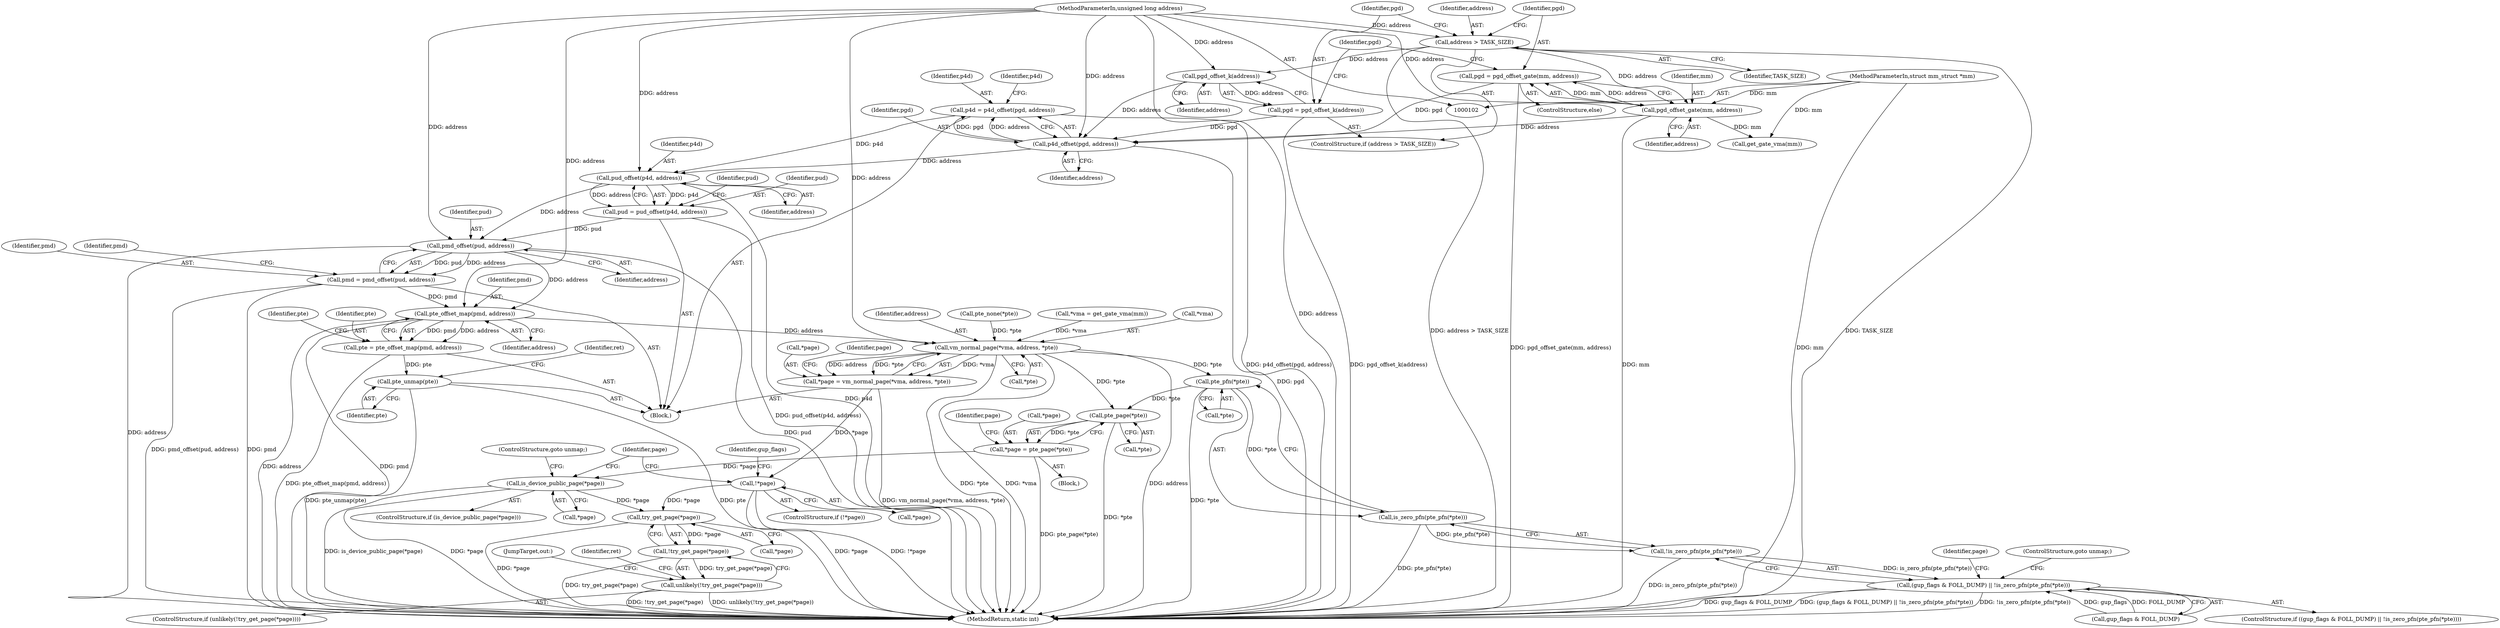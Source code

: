 digraph "0_linux_6b3a707736301c2128ca85ce85fb13f60b5e350a_6@pointer" {
"1000155" [label="(Call,pud_offset(p4d, address))"];
"1000144" [label="(Call,p4d = p4d_offset(pgd, address))"];
"1000146" [label="(Call,p4d_offset(pgd, address))"];
"1000135" [label="(Call,pgd = pgd_offset_gate(mm, address))"];
"1000137" [label="(Call,pgd_offset_gate(mm, address))"];
"1000103" [label="(MethodParameterIn,struct mm_struct *mm)"];
"1000127" [label="(Call,address > TASK_SIZE)"];
"1000104" [label="(MethodParameterIn,unsigned long address)"];
"1000130" [label="(Call,pgd = pgd_offset_k(address))"];
"1000132" [label="(Call,pgd_offset_k(address))"];
"1000153" [label="(Call,pud = pud_offset(p4d, address))"];
"1000164" [label="(Call,pmd_offset(pud, address))"];
"1000162" [label="(Call,pmd = pmd_offset(pud, address))"];
"1000181" [label="(Call,pte_offset_map(pmd, address))"];
"1000179" [label="(Call,pte = pte_offset_map(pmd, address))"];
"1000251" [label="(Call,pte_unmap(pte))"];
"1000201" [label="(Call,vm_normal_page(*vma, address, *pte))"];
"1000198" [label="(Call,*page = vm_normal_page(*vma, address, *pte))"];
"1000208" [label="(Call,!*page)"];
"1000237" [label="(Call,try_get_page(*page))"];
"1000236" [label="(Call,!try_get_page(*page))"];
"1000235" [label="(Call,unlikely(!try_get_page(*page)))"];
"1000219" [label="(Call,pte_pfn(*pte))"];
"1000218" [label="(Call,is_zero_pfn(pte_pfn(*pte)))"];
"1000217" [label="(Call,!is_zero_pfn(pte_pfn(*pte)))"];
"1000213" [label="(Call,(gup_flags & FOLL_DUMP) || !is_zero_pfn(pte_pfn(*pte)))"];
"1000226" [label="(Call,pte_page(*pte))"];
"1000223" [label="(Call,*page = pte_page(*pte))"];
"1000230" [label="(Call,is_device_public_page(*page))"];
"1000143" [label="(Identifier,pgd)"];
"1000180" [label="(Identifier,pte)"];
"1000161" [label="(Identifier,pud)"];
"1000133" [label="(Identifier,address)"];
"1000210" [label="(Identifier,page)"];
"1000235" [label="(Call,unlikely(!try_get_page(*page)))"];
"1000233" [label="(ControlStructure,goto unmap;)"];
"1000183" [label="(Identifier,address)"];
"1000254" [label="(Identifier,ret)"];
"1000246" [label="(JumpTarget,out:)"];
"1000134" [label="(ControlStructure,else)"];
"1000213" [label="(Call,(gup_flags & FOLL_DUMP) || !is_zero_pfn(pte_pfn(*pte)))"];
"1000212" [label="(ControlStructure,if ((gup_flags & FOLL_DUMP) || !is_zero_pfn(pte_pfn(*pte))))"];
"1000209" [label="(Call,*page)"];
"1000220" [label="(Call,*pte)"];
"1000242" [label="(Identifier,ret)"];
"1000234" [label="(ControlStructure,if (unlikely(!try_get_page(*page))))"];
"1000187" [label="(Identifier,pte)"];
"1000127" [label="(Call,address > TASK_SIZE)"];
"1000214" [label="(Call,gup_flags & FOLL_DUMP)"];
"1000155" [label="(Call,pud_offset(p4d, address))"];
"1000162" [label="(Call,pmd = pmd_offset(pud, address))"];
"1000208" [label="(Call,!*page)"];
"1000181" [label="(Call,pte_offset_map(pmd, address))"];
"1000217" [label="(Call,!is_zero_pfn(pte_pfn(*pte)))"];
"1000128" [label="(Identifier,address)"];
"1000136" [label="(Identifier,pgd)"];
"1000131" [label="(Identifier,pgd)"];
"1000135" [label="(Call,pgd = pgd_offset_gate(mm, address))"];
"1000165" [label="(Identifier,pud)"];
"1000156" [label="(Identifier,p4d)"];
"1000104" [label="(MethodParameterIn,unsigned long address)"];
"1000198" [label="(Call,*page = vm_normal_page(*vma, address, *pte))"];
"1000239" [label="(Identifier,page)"];
"1000145" [label="(Identifier,p4d)"];
"1000126" [label="(ControlStructure,if (address > TASK_SIZE))"];
"1000232" [label="(Identifier,page)"];
"1000148" [label="(Identifier,address)"];
"1000164" [label="(Call,pmd_offset(pud, address))"];
"1000227" [label="(Call,*pte)"];
"1000236" [label="(Call,!try_get_page(*page))"];
"1000154" [label="(Identifier,pud)"];
"1000230" [label="(Call,is_device_public_page(*page))"];
"1000251" [label="(Call,pte_unmap(pte))"];
"1000231" [label="(Call,*page)"];
"1000166" [label="(Identifier,address)"];
"1000144" [label="(Call,p4d = p4d_offset(pgd, address))"];
"1000130" [label="(Call,pgd = pgd_offset_k(address))"];
"1000204" [label="(Identifier,address)"];
"1000185" [label="(Call,pte_none(*pte))"];
"1000229" [label="(ControlStructure,if (is_device_public_page(*page)))"];
"1000182" [label="(Identifier,pmd)"];
"1000223" [label="(Call,*page = pte_page(*pte))"];
"1000189" [label="(Call,*vma = get_gate_vma(mm))"];
"1000147" [label="(Identifier,pgd)"];
"1000192" [label="(Call,get_gate_vma(mm))"];
"1000238" [label="(Call,*page)"];
"1000199" [label="(Call,*page)"];
"1000237" [label="(Call,try_get_page(*page))"];
"1000202" [label="(Call,*vma)"];
"1000219" [label="(Call,pte_pfn(*pte))"];
"1000224" [label="(Call,*page)"];
"1000201" [label="(Call,vm_normal_page(*vma, address, *pte))"];
"1000211" [label="(Block,)"];
"1000132" [label="(Call,pgd_offset_k(address))"];
"1000226" [label="(Call,pte_page(*pte))"];
"1000222" [label="(ControlStructure,goto unmap;)"];
"1000205" [label="(Call,*pte)"];
"1000139" [label="(Identifier,address)"];
"1000153" [label="(Call,pud = pud_offset(p4d, address))"];
"1000103" [label="(MethodParameterIn,struct mm_struct *mm)"];
"1000215" [label="(Identifier,gup_flags)"];
"1000137" [label="(Call,pgd_offset_gate(mm, address))"];
"1000171" [label="(Identifier,pmd)"];
"1000157" [label="(Identifier,address)"];
"1000225" [label="(Identifier,page)"];
"1000207" [label="(ControlStructure,if (!*page))"];
"1000179" [label="(Call,pte = pte_offset_map(pmd, address))"];
"1000138" [label="(Identifier,mm)"];
"1000152" [label="(Identifier,p4d)"];
"1000108" [label="(Block,)"];
"1000129" [label="(Identifier,TASK_SIZE)"];
"1000146" [label="(Call,p4d_offset(pgd, address))"];
"1000163" [label="(Identifier,pmd)"];
"1000218" [label="(Call,is_zero_pfn(pte_pfn(*pte)))"];
"1000252" [label="(Identifier,pte)"];
"1000255" [label="(MethodReturn,static int)"];
"1000155" -> "1000153"  [label="AST: "];
"1000155" -> "1000157"  [label="CFG: "];
"1000156" -> "1000155"  [label="AST: "];
"1000157" -> "1000155"  [label="AST: "];
"1000153" -> "1000155"  [label="CFG: "];
"1000155" -> "1000255"  [label="DDG: p4d"];
"1000155" -> "1000153"  [label="DDG: p4d"];
"1000155" -> "1000153"  [label="DDG: address"];
"1000144" -> "1000155"  [label="DDG: p4d"];
"1000146" -> "1000155"  [label="DDG: address"];
"1000104" -> "1000155"  [label="DDG: address"];
"1000155" -> "1000164"  [label="DDG: address"];
"1000144" -> "1000108"  [label="AST: "];
"1000144" -> "1000146"  [label="CFG: "];
"1000145" -> "1000144"  [label="AST: "];
"1000146" -> "1000144"  [label="AST: "];
"1000152" -> "1000144"  [label="CFG: "];
"1000144" -> "1000255"  [label="DDG: p4d_offset(pgd, address)"];
"1000146" -> "1000144"  [label="DDG: pgd"];
"1000146" -> "1000144"  [label="DDG: address"];
"1000146" -> "1000148"  [label="CFG: "];
"1000147" -> "1000146"  [label="AST: "];
"1000148" -> "1000146"  [label="AST: "];
"1000146" -> "1000255"  [label="DDG: pgd"];
"1000135" -> "1000146"  [label="DDG: pgd"];
"1000130" -> "1000146"  [label="DDG: pgd"];
"1000137" -> "1000146"  [label="DDG: address"];
"1000132" -> "1000146"  [label="DDG: address"];
"1000104" -> "1000146"  [label="DDG: address"];
"1000135" -> "1000134"  [label="AST: "];
"1000135" -> "1000137"  [label="CFG: "];
"1000136" -> "1000135"  [label="AST: "];
"1000137" -> "1000135"  [label="AST: "];
"1000143" -> "1000135"  [label="CFG: "];
"1000135" -> "1000255"  [label="DDG: pgd_offset_gate(mm, address)"];
"1000137" -> "1000135"  [label="DDG: mm"];
"1000137" -> "1000135"  [label="DDG: address"];
"1000137" -> "1000139"  [label="CFG: "];
"1000138" -> "1000137"  [label="AST: "];
"1000139" -> "1000137"  [label="AST: "];
"1000137" -> "1000255"  [label="DDG: mm"];
"1000103" -> "1000137"  [label="DDG: mm"];
"1000127" -> "1000137"  [label="DDG: address"];
"1000104" -> "1000137"  [label="DDG: address"];
"1000137" -> "1000192"  [label="DDG: mm"];
"1000103" -> "1000102"  [label="AST: "];
"1000103" -> "1000255"  [label="DDG: mm"];
"1000103" -> "1000192"  [label="DDG: mm"];
"1000127" -> "1000126"  [label="AST: "];
"1000127" -> "1000129"  [label="CFG: "];
"1000128" -> "1000127"  [label="AST: "];
"1000129" -> "1000127"  [label="AST: "];
"1000131" -> "1000127"  [label="CFG: "];
"1000136" -> "1000127"  [label="CFG: "];
"1000127" -> "1000255"  [label="DDG: TASK_SIZE"];
"1000127" -> "1000255"  [label="DDG: address > TASK_SIZE"];
"1000104" -> "1000127"  [label="DDG: address"];
"1000127" -> "1000132"  [label="DDG: address"];
"1000104" -> "1000102"  [label="AST: "];
"1000104" -> "1000255"  [label="DDG: address"];
"1000104" -> "1000132"  [label="DDG: address"];
"1000104" -> "1000164"  [label="DDG: address"];
"1000104" -> "1000181"  [label="DDG: address"];
"1000104" -> "1000201"  [label="DDG: address"];
"1000130" -> "1000126"  [label="AST: "];
"1000130" -> "1000132"  [label="CFG: "];
"1000131" -> "1000130"  [label="AST: "];
"1000132" -> "1000130"  [label="AST: "];
"1000143" -> "1000130"  [label="CFG: "];
"1000130" -> "1000255"  [label="DDG: pgd_offset_k(address)"];
"1000132" -> "1000130"  [label="DDG: address"];
"1000132" -> "1000133"  [label="CFG: "];
"1000133" -> "1000132"  [label="AST: "];
"1000153" -> "1000108"  [label="AST: "];
"1000154" -> "1000153"  [label="AST: "];
"1000161" -> "1000153"  [label="CFG: "];
"1000153" -> "1000255"  [label="DDG: pud_offset(p4d, address)"];
"1000153" -> "1000164"  [label="DDG: pud"];
"1000164" -> "1000162"  [label="AST: "];
"1000164" -> "1000166"  [label="CFG: "];
"1000165" -> "1000164"  [label="AST: "];
"1000166" -> "1000164"  [label="AST: "];
"1000162" -> "1000164"  [label="CFG: "];
"1000164" -> "1000255"  [label="DDG: address"];
"1000164" -> "1000255"  [label="DDG: pud"];
"1000164" -> "1000162"  [label="DDG: pud"];
"1000164" -> "1000162"  [label="DDG: address"];
"1000164" -> "1000181"  [label="DDG: address"];
"1000162" -> "1000108"  [label="AST: "];
"1000163" -> "1000162"  [label="AST: "];
"1000171" -> "1000162"  [label="CFG: "];
"1000162" -> "1000255"  [label="DDG: pmd_offset(pud, address)"];
"1000162" -> "1000255"  [label="DDG: pmd"];
"1000162" -> "1000181"  [label="DDG: pmd"];
"1000181" -> "1000179"  [label="AST: "];
"1000181" -> "1000183"  [label="CFG: "];
"1000182" -> "1000181"  [label="AST: "];
"1000183" -> "1000181"  [label="AST: "];
"1000179" -> "1000181"  [label="CFG: "];
"1000181" -> "1000255"  [label="DDG: pmd"];
"1000181" -> "1000255"  [label="DDG: address"];
"1000181" -> "1000179"  [label="DDG: pmd"];
"1000181" -> "1000179"  [label="DDG: address"];
"1000181" -> "1000201"  [label="DDG: address"];
"1000179" -> "1000108"  [label="AST: "];
"1000180" -> "1000179"  [label="AST: "];
"1000187" -> "1000179"  [label="CFG: "];
"1000179" -> "1000255"  [label="DDG: pte_offset_map(pmd, address)"];
"1000179" -> "1000251"  [label="DDG: pte"];
"1000251" -> "1000108"  [label="AST: "];
"1000251" -> "1000252"  [label="CFG: "];
"1000252" -> "1000251"  [label="AST: "];
"1000254" -> "1000251"  [label="CFG: "];
"1000251" -> "1000255"  [label="DDG: pte_unmap(pte)"];
"1000251" -> "1000255"  [label="DDG: pte"];
"1000201" -> "1000198"  [label="AST: "];
"1000201" -> "1000205"  [label="CFG: "];
"1000202" -> "1000201"  [label="AST: "];
"1000204" -> "1000201"  [label="AST: "];
"1000205" -> "1000201"  [label="AST: "];
"1000198" -> "1000201"  [label="CFG: "];
"1000201" -> "1000255"  [label="DDG: *pte"];
"1000201" -> "1000255"  [label="DDG: *vma"];
"1000201" -> "1000255"  [label="DDG: address"];
"1000201" -> "1000198"  [label="DDG: *vma"];
"1000201" -> "1000198"  [label="DDG: address"];
"1000201" -> "1000198"  [label="DDG: *pte"];
"1000189" -> "1000201"  [label="DDG: *vma"];
"1000185" -> "1000201"  [label="DDG: *pte"];
"1000201" -> "1000219"  [label="DDG: *pte"];
"1000201" -> "1000226"  [label="DDG: *pte"];
"1000198" -> "1000108"  [label="AST: "];
"1000199" -> "1000198"  [label="AST: "];
"1000210" -> "1000198"  [label="CFG: "];
"1000198" -> "1000255"  [label="DDG: vm_normal_page(*vma, address, *pte)"];
"1000198" -> "1000208"  [label="DDG: *page"];
"1000208" -> "1000207"  [label="AST: "];
"1000208" -> "1000209"  [label="CFG: "];
"1000209" -> "1000208"  [label="AST: "];
"1000215" -> "1000208"  [label="CFG: "];
"1000239" -> "1000208"  [label="CFG: "];
"1000208" -> "1000255"  [label="DDG: *page"];
"1000208" -> "1000255"  [label="DDG: !*page"];
"1000208" -> "1000237"  [label="DDG: *page"];
"1000237" -> "1000236"  [label="AST: "];
"1000237" -> "1000238"  [label="CFG: "];
"1000238" -> "1000237"  [label="AST: "];
"1000236" -> "1000237"  [label="CFG: "];
"1000237" -> "1000255"  [label="DDG: *page"];
"1000237" -> "1000236"  [label="DDG: *page"];
"1000230" -> "1000237"  [label="DDG: *page"];
"1000236" -> "1000235"  [label="AST: "];
"1000235" -> "1000236"  [label="CFG: "];
"1000236" -> "1000255"  [label="DDG: try_get_page(*page)"];
"1000236" -> "1000235"  [label="DDG: try_get_page(*page)"];
"1000235" -> "1000234"  [label="AST: "];
"1000242" -> "1000235"  [label="CFG: "];
"1000246" -> "1000235"  [label="CFG: "];
"1000235" -> "1000255"  [label="DDG: !try_get_page(*page)"];
"1000235" -> "1000255"  [label="DDG: unlikely(!try_get_page(*page))"];
"1000219" -> "1000218"  [label="AST: "];
"1000219" -> "1000220"  [label="CFG: "];
"1000220" -> "1000219"  [label="AST: "];
"1000218" -> "1000219"  [label="CFG: "];
"1000219" -> "1000255"  [label="DDG: *pte"];
"1000219" -> "1000218"  [label="DDG: *pte"];
"1000219" -> "1000226"  [label="DDG: *pte"];
"1000218" -> "1000217"  [label="AST: "];
"1000217" -> "1000218"  [label="CFG: "];
"1000218" -> "1000255"  [label="DDG: pte_pfn(*pte)"];
"1000218" -> "1000217"  [label="DDG: pte_pfn(*pte)"];
"1000217" -> "1000213"  [label="AST: "];
"1000213" -> "1000217"  [label="CFG: "];
"1000217" -> "1000255"  [label="DDG: is_zero_pfn(pte_pfn(*pte))"];
"1000217" -> "1000213"  [label="DDG: is_zero_pfn(pte_pfn(*pte))"];
"1000213" -> "1000212"  [label="AST: "];
"1000213" -> "1000214"  [label="CFG: "];
"1000214" -> "1000213"  [label="AST: "];
"1000222" -> "1000213"  [label="CFG: "];
"1000225" -> "1000213"  [label="CFG: "];
"1000213" -> "1000255"  [label="DDG: !is_zero_pfn(pte_pfn(*pte))"];
"1000213" -> "1000255"  [label="DDG: gup_flags & FOLL_DUMP"];
"1000213" -> "1000255"  [label="DDG: (gup_flags & FOLL_DUMP) || !is_zero_pfn(pte_pfn(*pte))"];
"1000214" -> "1000213"  [label="DDG: gup_flags"];
"1000214" -> "1000213"  [label="DDG: FOLL_DUMP"];
"1000226" -> "1000223"  [label="AST: "];
"1000226" -> "1000227"  [label="CFG: "];
"1000227" -> "1000226"  [label="AST: "];
"1000223" -> "1000226"  [label="CFG: "];
"1000226" -> "1000255"  [label="DDG: *pte"];
"1000226" -> "1000223"  [label="DDG: *pte"];
"1000223" -> "1000211"  [label="AST: "];
"1000224" -> "1000223"  [label="AST: "];
"1000232" -> "1000223"  [label="CFG: "];
"1000223" -> "1000255"  [label="DDG: pte_page(*pte)"];
"1000223" -> "1000230"  [label="DDG: *page"];
"1000230" -> "1000229"  [label="AST: "];
"1000230" -> "1000231"  [label="CFG: "];
"1000231" -> "1000230"  [label="AST: "];
"1000233" -> "1000230"  [label="CFG: "];
"1000239" -> "1000230"  [label="CFG: "];
"1000230" -> "1000255"  [label="DDG: *page"];
"1000230" -> "1000255"  [label="DDG: is_device_public_page(*page)"];
}
